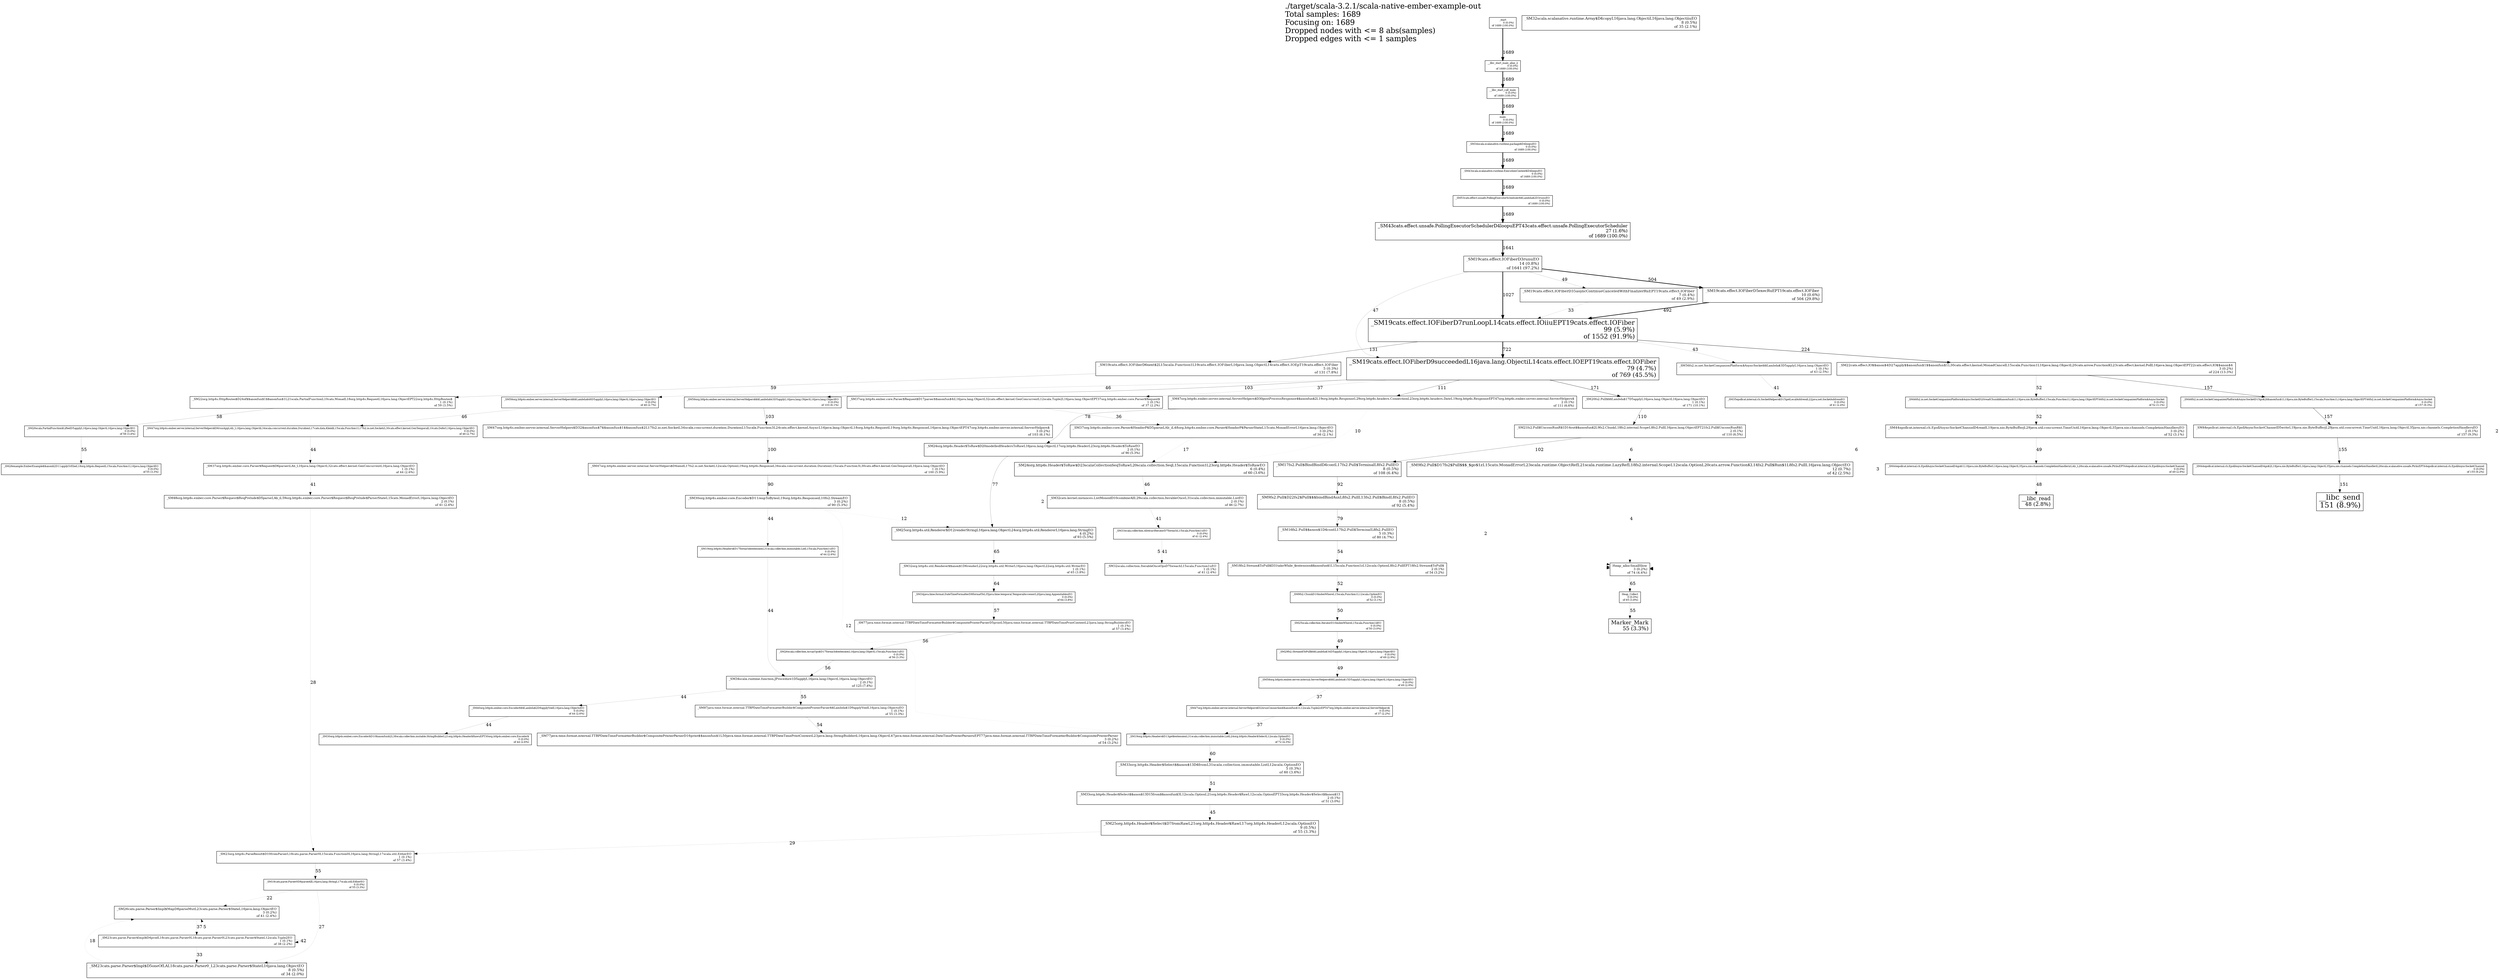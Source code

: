 digraph "./target/scala-3.2.1/scala-native-ember-example-out; 1689 samples" {
node [width=0.375,height=0.25];
Legend [shape=box,fontsize=24,shape=plaintext,label="./target/scala-3.2.1/scala-native-ember-example-out\lTotal samples: 1689\lFocusing on: 1689\lDropped nodes with <= 8 abs(samples)\lDropped edges with <= 1 samples\l"];
N1 [label="_SM34scala.scalanative.runtime.package$D4loopuEO\n0 (0.0%)\rof 1689 (100.0%)\r",shape=box,fontsize=8.0];
N2 [label="_SM43cats.effect.unsafe.PollingExecutorSchedulerD4loopuEPT43cats.effect.unsafe.PollingExecutorScheduler\n27 (1.6%)\rof 1689 (100.0%)\r",shape=box,fontsize=14.3];
N3 [label="_SM43scala.scalanative.runtime.ExecutionContext$D4loopuEO\n0 (0.0%)\rof 1689 (100.0%)\r",shape=box,fontsize=8.0];
N4 [label="_SM53cats.effect.unsafe.PollingExecutorScheduler$$Lambda$2D3runuEO\n0 (0.0%)\rof 1689 (100.0%)\r",shape=box,fontsize=8.0];
N5 [label="__libc_start_call_main\n0 (0.0%)\rof 1689 (100.0%)\r",shape=box,fontsize=8.0];
N6 [label="__libc_start_main_alias_2\n0 (0.0%)\rof 1689 (100.0%)\r",shape=box,fontsize=8.0];
N7 [label="_start\n0 (0.0%)\rof 1689 (100.0%)\r",shape=box,fontsize=8.0];
N8 [label="main\n0 (0.0%)\rof 1689 (100.0%)\r",shape=box,fontsize=8.0];
N9 [label="_SM19cats.effect.IOFiberD3runuEO\n14 (0.8%)\rof 1641 (97.2%)\r",shape=box,fontsize=12.6];
N10 [label="_SM19cats.effect.IOFiberD7runLoopL14cats.effect.IOiiuEPT19cats.effect.IOFiber\n99 (5.9%)\rof 1552 (91.9%)\r",shape=box,fontsize=20.1];
N11 [label="_SM19cats.effect.IOFiberD9succeededL16java.lang.ObjectiL14cats.effect.IOEPT19cats.effect.IOFiber\n79 (4.7%)\rof 769 (45.5%)\r",shape=box,fontsize=18.8];
N12 [label="_SM19cats.effect.IOFiberD5execRuEPT19cats.effect.IOFiber\n10 (0.6%)\rof 504 (29.8%)\r",shape=box,fontsize=11.8];
N13 [label="_SM22cats.effect.IO$$anon$4D27apply$$anonfun$1$$anonfun$1L30cats.effect.kernel.MonadCancelL15scala.Function1L16java.lang.ObjectL20cats.arrow.FunctionKL23cats.effect.kernel.PollL16java.lang.ObjectEPT22cats.effect.IO$$anon$4\n3 (0.2%)\rof 224 (13.3%)\r",shape=box,fontsize=10.1];
N14 [label="_SM20fs2.Pull$$$Lambda$17D5applyL16java.lang.ObjectL16java.lang.ObjectEO\n1 (0.1%)\rof 171 (10.1%)\r",shape=box,fontsize=9.2];
N15 [label="_SM44epollcat.internal.ch.EpollAsyncSocketChannelD5writeL19java.nio.ByteBufferjL29java.util.concurrent.TimeUnitL16java.lang.ObjectL35java.nio.channels.CompletionHandleruEO\n2 (0.1%)\rof 157 (9.3%)\r",shape=box,fontsize=9.7];
N16 [label="_SM46fs2.io.net.SocketCompanionPlatform$AsyncSocketD15go$2$$anonfun$1L19java.nio.ByteBufferL15scala.Function1L16java.lang.ObjectEPT46fs2.io.net.SocketCompanionPlatform$AsyncSocket\n0 (0.0%)\rof 157 (9.3%)\r",shape=box,fontsize=8.0];
N17 [label="_SM44epollcat.internal.ch.EpollAsyncSocketChannelD4go$2L19java.nio.ByteBufferL16java.lang.ObjectL35java.nio.channels.CompletionHandleriL28scala.scalanative.unsafe.PtriiuEPT44epollcat.internal.ch.EpollAsyncSocketChannel\n0 (0.0%)\rof 155 (9.2%)\r",shape=box,fontsize=8.0];
N18 [label="__libc_send\n151 (8.9%)\r",shape=box,fontsize=23.0];
N19 [label="_SM19cats.effect.IOFiberD6next$2L15scala.Function1L19cats.effect.IOFiberL16java.lang.ObjectL14cats.effect.IOEpT19cats.effect.IOFiber\n5 (0.3%)\rof 131 (7.8%)\r",shape=box,fontsize=10.7];
N20 [label="_SM34scala.runtime.function.JProcedure1D5applyL16java.lang.ObjectL16java.lang.ObjectEO\n2 (0.1%)\rof 125 (7.4%)\r",shape=box,fontsize=9.7];
N21 [label="_SM47org.http4s.ember.server.internal.ServerHelpers$D30postProcessResponse$$anonfun$2L19org.http4s.ResponseL29org.http4s.headers.ConnectionL23org.http4s.headers.DateL19org.http4s.ResponseEPT47org.http4s.ember.server.internal.ServerHelpers$\n2 (0.1%)\rof 111 (6.6%)\r",shape=box,fontsize=9.7];
N22 [label="_SM21fs2.Pull$UnconsRunR$1D14out$$anonfun$2L9fs2.ChunkL18fs2.internal.ScopeL8fs2.PullL16java.lang.ObjectEPT21fs2.Pull$UnconsRunR$1\n2 (0.1%)\rof 110 (6.5%)\r",shape=box,fontsize=9.7];
N23 [label="_SM17fs2.Pull$BindBindD4contL17fs2.Pull$TerminalL8fs2.PullEO\n8 (0.5%)\rof 108 (6.4%)\r",shape=box,fontsize=11.4];
N24 [label="_SM47org.http4s.ember.server.internal.ServerHelpers$D32$anonfun$7$$anonfun$1$$anonfun$2L17fs2.io.net.SocketL34scala.concurrent.duration.DurationL15scala.Function3L24cats.effect.kernel.AsyncL16java.lang.ObjectL18org.http4s.RequestL19org.http4s.ResponseL16java.lang.ObjectEPT47org.http4s.ember.server.internal.ServerHelpers$\n3 (0.2%)\rof 103 (6.1%)\r",shape=box,fontsize=10.1];
N25 [label="_SM58org.http4s.ember.server.internal.ServerHelpers$$$Lambda$43D5applyL16java.lang.ObjectL16java.lang.ObjectEO\n0 (0.0%)\rof 103 (6.1%)\r",shape=box,fontsize=8.0];
N26 [label="_SM47org.http4s.ember.server.internal.ServerHelpers$D4sendL17fs2.io.net.SocketL12scala.OptionL19org.http4s.ResponseL34scala.concurrent.duration.DurationL15scala.Function3L30cats.effect.kernel.GenTemporalL16java.lang.ObjectEO\n1 (0.1%)\rof 100 (5.9%)\r",shape=box,fontsize=9.2];
N27 [label="_SM25org.http4s.util.Renderer$D12renderStringL16java.lang.ObjectL24org.http4s.util.RendererL16java.lang.StringEO\n4 (0.2%)\rof 93 (5.5%)\r",shape=box,fontsize=10.4];
N28 [label="_SM9fs2.Pull$D22fs2$Pull$$$bindBindAuxL8fs2.PullL13fs2.Pull$BindL8fs2.PullEO\n8 (0.5%)\rof 92 (5.4%)\r",shape=box,fontsize=11.4];
N29 [label="_SM24org.http4s.Header$ToRaw$D20modelledHeadersToRawL16java.lang.ObjectL17org.http4s.HeaderL23org.http4s.Header$ToRawEO\n2 (0.1%)\rof 90 (5.3%)\r",shape=box,fontsize=9.7];
N30 [label="_SM30org.http4s.ember.core.Encoder$D11respToBytesL19org.http4s.ResponseiL10fs2.StreamEO\n3 (0.2%)\rof 90 (5.3%)\r",shape=box,fontsize=10.1];
N31 [label="_SM16fs2.Pull$$anon$1D4contL17fs2.Pull$TerminalL8fs2.PullEO\n5 (0.3%)\rof 80 (4.7%)\r",shape=box,fontsize=10.7];
N32 [label="Heap_allocSmallSlow\n3 (0.2%)\rof 74 (4.4%)\r",shape=box,fontsize=10.1];
N33 [label="_SM19org.http4s.Headers$D13get$extensionL31scala.collection.immutable.ListL24org.http4s.Header$SelectL12scala.OptionEO\n0 (0.0%)\rof 72 (4.3%)\r",shape=box,fontsize=8.0];
N34 [label="Heap_Collect\n0 (0.0%)\rof 65 (3.8%)\r",shape=box,fontsize=8.0];
N35 [label="_SM32org.http4s.util.Renderer$$anon$1D6renderL22org.http4s.util.WriterL16java.lang.ObjectL22org.http4s.util.WriterEO\n1 (0.1%)\rof 65 (3.8%)\r",shape=box,fontsize=9.2];
N36 [label="_SM34java.time.format.DateTimeFormatterD8formatToL35java.time.temporal.TemporalAccessorL20java.lang.AppendableuEO\n0 (0.0%)\rof 64 (3.8%)\r",shape=box,fontsize=8.0];
N37 [label="_SM24org.http4s.Header$ToRaw$D23scalaCollectionSeqToRawL20scala.collection.SeqL15scala.Function1L23org.http4s.Header$ToRawEO\n6 (0.4%)\rof 60 (3.6%)\r",shape=box,fontsize=11.0];
N38 [label="_SM33org.http4s.Header$Select$$anon$13D4fromL31scala.collection.immutable.ListL12scala.OptionEO\n5 (0.3%)\rof 60 (3.6%)\r",shape=box,fontsize=10.7];
N39 [label="_SM22org.http4s.HttpRoutes$D24of$$anonfun$1$$anonfun$1L21scala.PartialFunctionL10cats.MonadL18org.http4s.RequestL16java.lang.ObjectEPT22org.http4s.HttpRoutes$\n1 (0.1%)\rof 59 (3.5%)\r",shape=box,fontsize=9.2];
N40 [label="_SM28scala.PartialFunction$LiftedD5applyL16java.lang.ObjectL16java.lang.ObjectEO\n0 (0.0%)\rof 58 (3.4%)\r",shape=box,fontsize=8.0];
N41 [label="_SM23org.http4s.ParseResult$D10fromParserL18cats.parse.Parser0L15scala.Function0L16java.lang.StringL17scala.util.EitherEO\n1 (0.1%)\rof 57 (3.4%)\r",shape=box,fontsize=9.2];
N42 [label="_SM77java.time.format.internal.TTBPDateTimeFormatterBuilder$CompositePrinterParserD5printL50java.time.format.internal.TTBPDateTimePrintContextL23java.lang.StringBuilderzEO\n1 (0.1%)\rof 57 (3.4%)\r",shape=box,fontsize=9.2];
N43 [label="_SM26scala.collection.ArrayOps$D17foreach$extensionL16java.lang.ObjectL15scala.Function1uEO\n0 (0.0%)\rof 56 (3.3%)\r",shape=box,fontsize=8.0];
N44 [label="Marker_Mark\n55 (3.3%)\r",shape=box,fontsize=17.0];
N45 [label="_SM18cats.parse.Parser0D8parseAllL16java.lang.StringL17scala.util.EitherEO\n0 (0.0%)\rof 55 (3.3%)\r",shape=box,fontsize=8.0];
N46 [label="_SM25org.http4s.Header$Select$D7fromRawL21org.http4s.Header$RawL17org.http4s.HeaderL12scala.OptionEO\n9 (0.5%)\rof 55 (3.3%)\r",shape=box,fontsize=11.6];
N47 [label="_SM28example.EmberExample$$anon$2D11applyOrElseL18org.http4s.RequestL15scala.Function1L16java.lang.ObjectEO\n0 (0.0%)\rof 55 (3.3%)\r",shape=box,fontsize=8.0];
N48 [label="_SM87java.time.format.internal.TTBPDateTimeFormatterBuilder$CompositePrinterParser$$Lambda$1D9applyVoidL16java.lang.ObjectuEO\n1 (0.1%)\rof 55 (3.3%)\r",shape=box,fontsize=9.2];
N49 [label="_SM18fs2.Stream$ToPull$D31takeWhile_$extension$$anonfun$1L15scala.Function1zL12scala.OptionL8fs2.PullEPT18fs2.Stream$ToPull$\n2 (0.1%)\rof 54 (3.2%)\r",shape=box,fontsize=9.7];
N50 [label="_SM77java.time.format.internal.TTBPDateTimeFormatterBuilder$CompositePrinterParserD16print$$anonfun$1L50java.time.format.internal.TTBPDateTimePrintContextL23java.lang.StringBuilderiL16java.lang.ObjectL47java.time.format.internal.DateTimePrinterParseruEPT77java.time.format.internal.TTBPDateTimeFormatterBuilder$CompositePrinterParser\n3 (0.2%)\rof 54 (3.2%)\r",shape=box,fontsize=10.1];
N51 [label="_SM44epollcat.internal.ch.EpollAsyncSocketChannelD4readL19java.nio.ByteBufferjL29java.util.concurrent.TimeUnitL16java.lang.ObjectL35java.nio.channels.CompletionHandleruEO\n3 (0.2%)\rof 52 (3.1%)\r",shape=box,fontsize=10.1];
N52 [label="_SM46fs2.io.net.SocketCompanionPlatform$AsyncSocketD20readChunk$$anonfun$1L19java.nio.ByteBufferL15scala.Function1L16java.lang.ObjectEPT46fs2.io.net.SocketCompanionPlatform$AsyncSocket\n0 (0.0%)\rof 52 (3.1%)\r",shape=box,fontsize=8.0];
N53 [label="_SM9fs2.ChunkD10indexWhereL15scala.Function1L12scala.OptionEO\n0 (0.0%)\rof 52 (3.1%)\r",shape=box,fontsize=8.0];
N54 [label="_SM33org.http4s.Header$Select$$anon$13D15from$$anonfun$3L12scala.OptionL21org.http4s.Header$RawL12scala.OptionEPT33org.http4s.Header$Select$$anon$13\n2 (0.1%)\rof 51 (3.0%)\r",shape=box,fontsize=9.7];
N55 [label="_SM25scala.collection.IteratorD10indexWhereL15scala.Function1iiEO\n0 (0.0%)\rof 50 (3.0%)\r",shape=box,fontsize=8.0];
N56 [label="_SM19cats.effect.IOFiberD35asyncContinueCanceledWithFinalizerRuEPT19cats.effect.IOFiber\n7 (0.4%)\rof 49 (2.9%)\r",shape=box,fontsize=11.2];
N57 [label="_SM29fs2.Stream$ToPull$$$Lambda$34D5applyL16java.lang.ObjectL16java.lang.ObjectEO\n0 (0.0%)\rof 49 (2.9%)\r",shape=box,fontsize=8.0];
N58 [label="_SM44epollcat.internal.ch.EpollAsyncSocketChannelD4go$1L19java.nio.ByteBufferL16java.lang.ObjectL35java.nio.channels.CompletionHandlerizLAb_L28scala.scalanative.unsafe.PtriiuEPT44epollcat.internal.ch.EpollAsyncSocketChannel\n0 (0.0%)\rof 49 (2.9%)\r",shape=box,fontsize=8.0];
N59 [label="_SM58org.http4s.ember.server.internal.ServerHelpers$$$Lambda$15D5applyL16java.lang.ObjectL16java.lang.ObjectEO\n0 (0.0%)\rof 49 (2.9%)\r",shape=box,fontsize=8.0];
N60 [label="__libc_read\n48 (2.8%)\r",shape=box,fontsize=16.4];
N61 [label="_SM32cats.kernel.instances.ListMonoidD10combineAllL29scala.collection.IterableOnceL31scala.collection.immutable.ListEO\n2 (0.1%)\rof 46 (2.7%)\r",shape=box,fontsize=9.7];
N62 [label="_SM47org.http4s.ember.server.internal.ServerHelpers$D6runAppLAb_L16java.lang.ObjectiL34scala.concurrent.duration.DurationL17cats.data.KleisliL15scala.Function1L17fs2.io.net.SocketzL30cats.effect.kernel.GenTemporalL10cats.DeferL16java.lang.ObjectEO\n0 (0.0%)\rof 46 (2.7%)\r",shape=box,fontsize=8.0];
N63 [label="_SM58org.http4s.ember.server.internal.ServerHelpers$$$Lambda$48D5applyL16java.lang.ObjectL16java.lang.ObjectEO\n0 (0.0%)\rof 46 (2.7%)\r",shape=box,fontsize=8.0];
N64 [label="_SM19org.http4s.Headers$D17foreach$extensionL31scala.collection.immutable.ListL15scala.Function1uEO\n0 (0.0%)\rof 44 (2.6%)\r",shape=box,fontsize=8.0];
N65 [label="_SM30org.http4s.ember.core.Encoder$D10$anonfun$2L38scala.collection.mutable.StringBuilderL21org.http4s.Header$RawuEPT30org.http4s.ember.core.Encoder$\n0 (0.0%)\rof 44 (2.6%)\r",shape=box,fontsize=8.0];
N66 [label="_SM37org.http4s.ember.core.Parser$Request$D6parseriLAb_L16java.lang.ObjectL32cats.effect.kernel.GenConcurrentL16java.lang.ObjectEO\n1 (0.1%)\rof 44 (2.6%)\r",shape=box,fontsize=9.2];
N67 [label="_SM40org.http4s.ember.core.Encoder$$$Lambda$2D9applyVoidL16java.lang.ObjectuEO\n0 (0.0%)\rof 44 (2.6%)\r",shape=box,fontsize=8.0];
N68 [label="_SM56fs2.io.net.SocketCompanionPlatform$AsyncSocket$$Lambda$3D5applyL16java.lang.ObjectEO\n1 (0.1%)\rof 43 (2.5%)\r",shape=box,fontsize=9.2];
N69 [label="_SM9fs2.Pull$D17fs2$Pull$$$_$go$1zL15cats.MonadErrorL23scala.runtime.ObjectRefL21scala.runtime.LazyRefL18fs2.internal.ScopeL12scala.OptionL20cats.arrow.FunctionKL14fs2.Pull$Run$1L8fs2.PullL16java.lang.ObjectEO\n12 (0.7%)\rof 42 (2.5%)\r",shape=box,fontsize=12.2];
N70 [label="_SM26cats.parse.Parser$Impl$MapD8parseMutL23cats.parse.Parser$StateL16java.lang.ObjectEO\n3 (0.2%)\rof 41 (2.4%)\r",shape=box,fontsize=10.1];
N71 [label="_SM32scala.collection.IterableOnceOpsD7foreachL15scala.Function1uEO\n1 (0.1%)\rof 41 (2.4%)\r",shape=box,fontsize=9.2];
N72 [label="_SM33scala.collection.AbstractIteratorD7foreachL15scala.Function1uEO\n0 (0.0%)\rof 41 (2.4%)\r",shape=box,fontsize=8.0];
N73 [label="_SM35epollcat.internal.ch.SocketHelpers$D15getLocalAddressiL22java.net.SocketAddressEO\n0 (0.0%)\rof 41 (2.4%)\r",shape=box,fontsize=8.0];
N74 [label="_SM48org.http4s.ember.core.Parser$Request$ReqPrelude$D5parseLAb_iL59org.http4s.ember.core.Parser$Request$ReqPrelude$ParserStateL15cats.MonadErrorL16java.lang.ObjectEO\n2 (0.1%)\rof 41 (2.4%)\r",shape=box,fontsize=9.7];
N75 [label="_SM23cats.parse.Parser$Impl$D4prodL18cats.parse.Parser0L18cats.parse.Parser0L23cats.parse.Parser$StateL12scala.Tuple2EO\n1 (0.1%)\rof 38 (2.2%)\r",shape=box,fontsize=9.2];
N76 [label="_SM37org.http4s.ember.core.Parser$Request$D17parser$$anonfun$4iL16java.lang.ObjectL32cats.effect.kernel.GenConcurrentL12scala.Tuple2L16java.lang.ObjectEPT37org.http4s.ember.core.Parser$Request$\n1 (0.1%)\rof 37 (2.2%)\r",shape=box,fontsize=9.2];
N77 [label="_SM47org.http4s.ember.server.internal.ServerHelpers$D24runConnection$$anonfun$1L12scala.Tuple2zEPT47org.http4s.ember.server.internal.ServerHelpers$\n0 (0.0%)\rof 37 (2.2%)\r",shape=box,fontsize=8.0];
N78 [label="_SM37org.http4s.ember.core.Parser$HeaderP$D5parseLAb_iL48org.http4s.ember.core.Parser$HeaderP$ParserStateL15cats.MonadErrorL16java.lang.ObjectEO\n3 (0.2%)\rof 36 (2.1%)\r",shape=box,fontsize=10.1];
N79 [label="_SM32scala.scalanative.runtime.Array$D4copyL16java.lang.ObjectiL16java.lang.ObjectiiuEO\n8 (0.5%)\rof 35 (2.1%)\r",shape=box,fontsize=11.4];
N80 [label="_SM23cats.parse.Parser$Impl$D5oneOfLAL18cats.parse.Parser0_L23cats.parse.Parser$StateL16java.lang.ObjectEO\n8 (0.5%)\rof 34 (2.0%)\r",shape=box,fontsize=11.4];
N3 -> N4 [label=1689, weight=181, style="setlinewidth(2.000000)"];
N8 -> N1 [label=1689, weight=181, style="setlinewidth(2.000000)"];
N7 -> N6 [label=1689, weight=181, style="setlinewidth(2.000000)"];
N6 -> N5 [label=1689, weight=181, style="setlinewidth(2.000000)"];
N4 -> N2 [label=1689, weight=181, style="setlinewidth(2.000000)"];
N1 -> N3 [label=1689, weight=181, style="setlinewidth(2.000000)"];
N5 -> N8 [label=1689, weight=181, style="setlinewidth(2.000000)"];
N2 -> N9 [label=1641, weight=178, style="setlinewidth(2.000000)"];
N9 -> N10 [label=1027, weight=128, style="setlinewidth(2.000000)"];
N10 -> N11 [label=722, weight=100, style="setlinewidth(2.000000)"];
N9 -> N12 [label=504, weight=77, style="setlinewidth(1.790409)"];
N12 -> N10 [label=492, weight=76, style="setlinewidth(1.747780)"];
N10 -> N13 [label=224, weight=44, style="setlinewidth(0.795737)"];
N11 -> N14 [label=171, weight=36, style="setlinewidth(0.607460)"];
N16 -> N15 [label=157, weight=34, style="setlinewidth(0.557726)"];
N13 -> N16 [label=157, weight=34, style="setlinewidth(0.557726)"];
N15 -> N17 [label=155, weight=34, style="setlinewidth(0.550622)"];
N17 -> N18 [label=151, weight=33, style="setlinewidth(0.536412)"];
N10 -> N19 [label=131, weight=30, style="setlinewidth(0.465364)"];
N11 -> N21 [label=111, weight=27, style="setlinewidth(0.394316)"];
N14 -> N22 [label=110, weight=26, style="setlinewidth(0.390764)"];
N11 -> N25 [label=103, weight=25, style="setlinewidth(0.365897)"];
N25 -> N24 [label=103, weight=25, style="setlinewidth(0.365897)"];
N22 -> N23 [label=102, weight=25, style="setlinewidth(0.362345)"];
N24 -> N26 [label=100, weight=25, style="setlinewidth(0.355240)"];
N23 -> N28 [label=92, weight=23, style="setlinewidth(0.326821)"];
N26 -> N30 [label=90, weight=23, style="setlinewidth(0.319716)"];
N28 -> N31 [label=79, weight=21, style="setlinewidth(0.280639)"];
N21 -> N29 [label=78, weight=21, style="setlinewidth(0.277087)"];
N29 -> N27 [label=77, weight=20, style="setlinewidth(0.273535)"];
N32 -> N34 [label=65, weight=18, style="setlinewidth(0.230906)"];
N27 -> N35 [label=65, weight=18, style="setlinewidth(0.230906)"];
N35 -> N36 [label=64, weight=18, style="setlinewidth(0.227353)"];
N33 -> N38 [label=60, weight=17, style="setlinewidth(0.213144)"];
N19 -> N39 [label=59, weight=17, style="setlinewidth(0.209591)"];
N39 -> N40 [label=58, weight=17, style="setlinewidth(0.206039)"];
N36 -> N42 [label=57, weight=16, style="setlinewidth(0.202487)"];
N43 -> N20 [label=56, weight=16, style="setlinewidth(0.198934)"];
N42 -> N43 [label=56, weight=16, style="setlinewidth(0.198934)"];
N40 -> N47 [label=55, weight=16, style="setlinewidth(0.195382)"];
N20 -> N48 [label=55, weight=16, style="setlinewidth(0.195382)"];
N41 -> N45 [label=55, weight=16, style="setlinewidth(0.195382)"];
N34 -> N44 [label=55, weight=16, style="setlinewidth(0.195382)"];
N48 -> N50 [label=54, weight=16, style="setlinewidth(0.191829)"];
N31 -> N49 [label=54, weight=16, style="setlinewidth(0.191829)"];
N49 -> N53 [label=52, weight=15, style="setlinewidth(0.184725)"];
N52 -> N51 [label=52, weight=15, style="setlinewidth(0.184725)"];
N13 -> N52 [label=52, weight=15, style="setlinewidth(0.184725)"];
N38 -> N54 [label=51, weight=15, style="setlinewidth(0.181172)"];
N53 -> N55 [label=50, weight=15, style="setlinewidth(0.177620)"];
N57 -> N59 [label=49, weight=15, style="setlinewidth(0.174067)"];
N9 -> N56 [label=49, weight=15, style="setlinewidth(0.174067)"];
N51 -> N58 [label=49, weight=15, style="setlinewidth(0.174067)"];
N55 -> N57 [label=49, weight=15, style="setlinewidth(0.174067)"];
N58 -> N60 [label=48, weight=15, style="setlinewidth(0.170515)"];
N9 -> N11 [label=47, weight=14, style="setlinewidth(0.166963)"];
N37 -> N61 [label=46, weight=14, style="setlinewidth(0.163410)"];
N63 -> N62 [label=46, weight=14, style="setlinewidth(0.163410)"];
N11 -> N63 [label=46, weight=14, style="setlinewidth(0.163410)"];
N54 -> N46 [label=45, weight=14, style="setlinewidth(0.159858)"];
N67 -> N65 [label=44, weight=14, style="setlinewidth(0.156306)"];
N62 -> N66 [label=44, weight=14, style="setlinewidth(0.156306)"];
N30 -> N64 [label=44, weight=14, style="setlinewidth(0.156306)"];
N64 -> N20 [label=44, weight=14, style="setlinewidth(0.156306)"];
N20 -> N67 [label=44, weight=14, style="setlinewidth(0.156306)"];
N10 -> N68 [label=43, weight=13, style="setlinewidth(0.152753)"];
N75 -> N75 [label=42, weight=13, style="setlinewidth(0.149201)"];
N72 -> N71 [label=41, weight=13, style="setlinewidth(0.145648)"];
N68 -> N73 [label=41, weight=13, style="setlinewidth(0.145648)"];
N66 -> N74 [label=41, weight=13, style="setlinewidth(0.145648)"];
N61 -> N72 [label=41, weight=13, style="setlinewidth(0.145648)"];
N59 -> N77 [label=37, weight=12, style="setlinewidth(0.131439)"];
N77 -> N33 [label=37, weight=12, style="setlinewidth(0.131439)"];
N11 -> N76 [label=37, weight=12, style="setlinewidth(0.131439)"];
N70 -> N75 [label=37, weight=12, style="setlinewidth(0.131439)"];
N76 -> N78 [label=36, weight=12, style="setlinewidth(0.127886)"];
N56 -> N10 [label=33, weight=11, style="setlinewidth(0.117229)"];
N75 -> N80 [label=33, weight=11, style="setlinewidth(0.117229)"];
N46 -> N41 [label=29, weight=10, style="setlinewidth(0.103020)"];
N74 -> N41 [label=28, weight=10, style="setlinewidth(0.099467)"];
N45 -> N80 [label=27, weight=10, style="setlinewidth(0.095915)"];
N45 -> N70 [label=22, weight=8, style="setlinewidth(0.078153)"];
N80 -> N70 [label=18, weight=7, style="setlinewidth(0.063943)"];
N78 -> N37 [label=17, weight=7, style="setlinewidth(0.060391)"];
N30 -> N33 [label=12, weight=5, style="setlinewidth(0.042629)"];
N30 -> N27 [label=12, weight=5, style="setlinewidth(0.042629)"];
N21 -> N37 [label=10, weight=5, style="setlinewidth(0.035524)"];
N22 -> N69 [label=6, weight=3, style="setlinewidth(0.021314)"];
N10 -> N32 [label=6, weight=3, style="setlinewidth(0.021314)"];
N27 -> N32 [label=5, weight=3, style="setlinewidth(0.017762)"];
N75 -> N70 [label=5, weight=3, style="setlinewidth(0.017762)"];
N69 -> N32 [label=4, weight=2, style="setlinewidth(0.014210)"];
N13 -> N32 [label=3, weight=2, style="setlinewidth(0.010657)"];
N61 -> N32 [label=2, weight=1, style="setlinewidth(0.007105)"];
N12 -> N32 [label=2, weight=1, style="setlinewidth(0.007105)"];
N29 -> N32 [label=2, weight=1, style="setlinewidth(0.007105)"];
}
